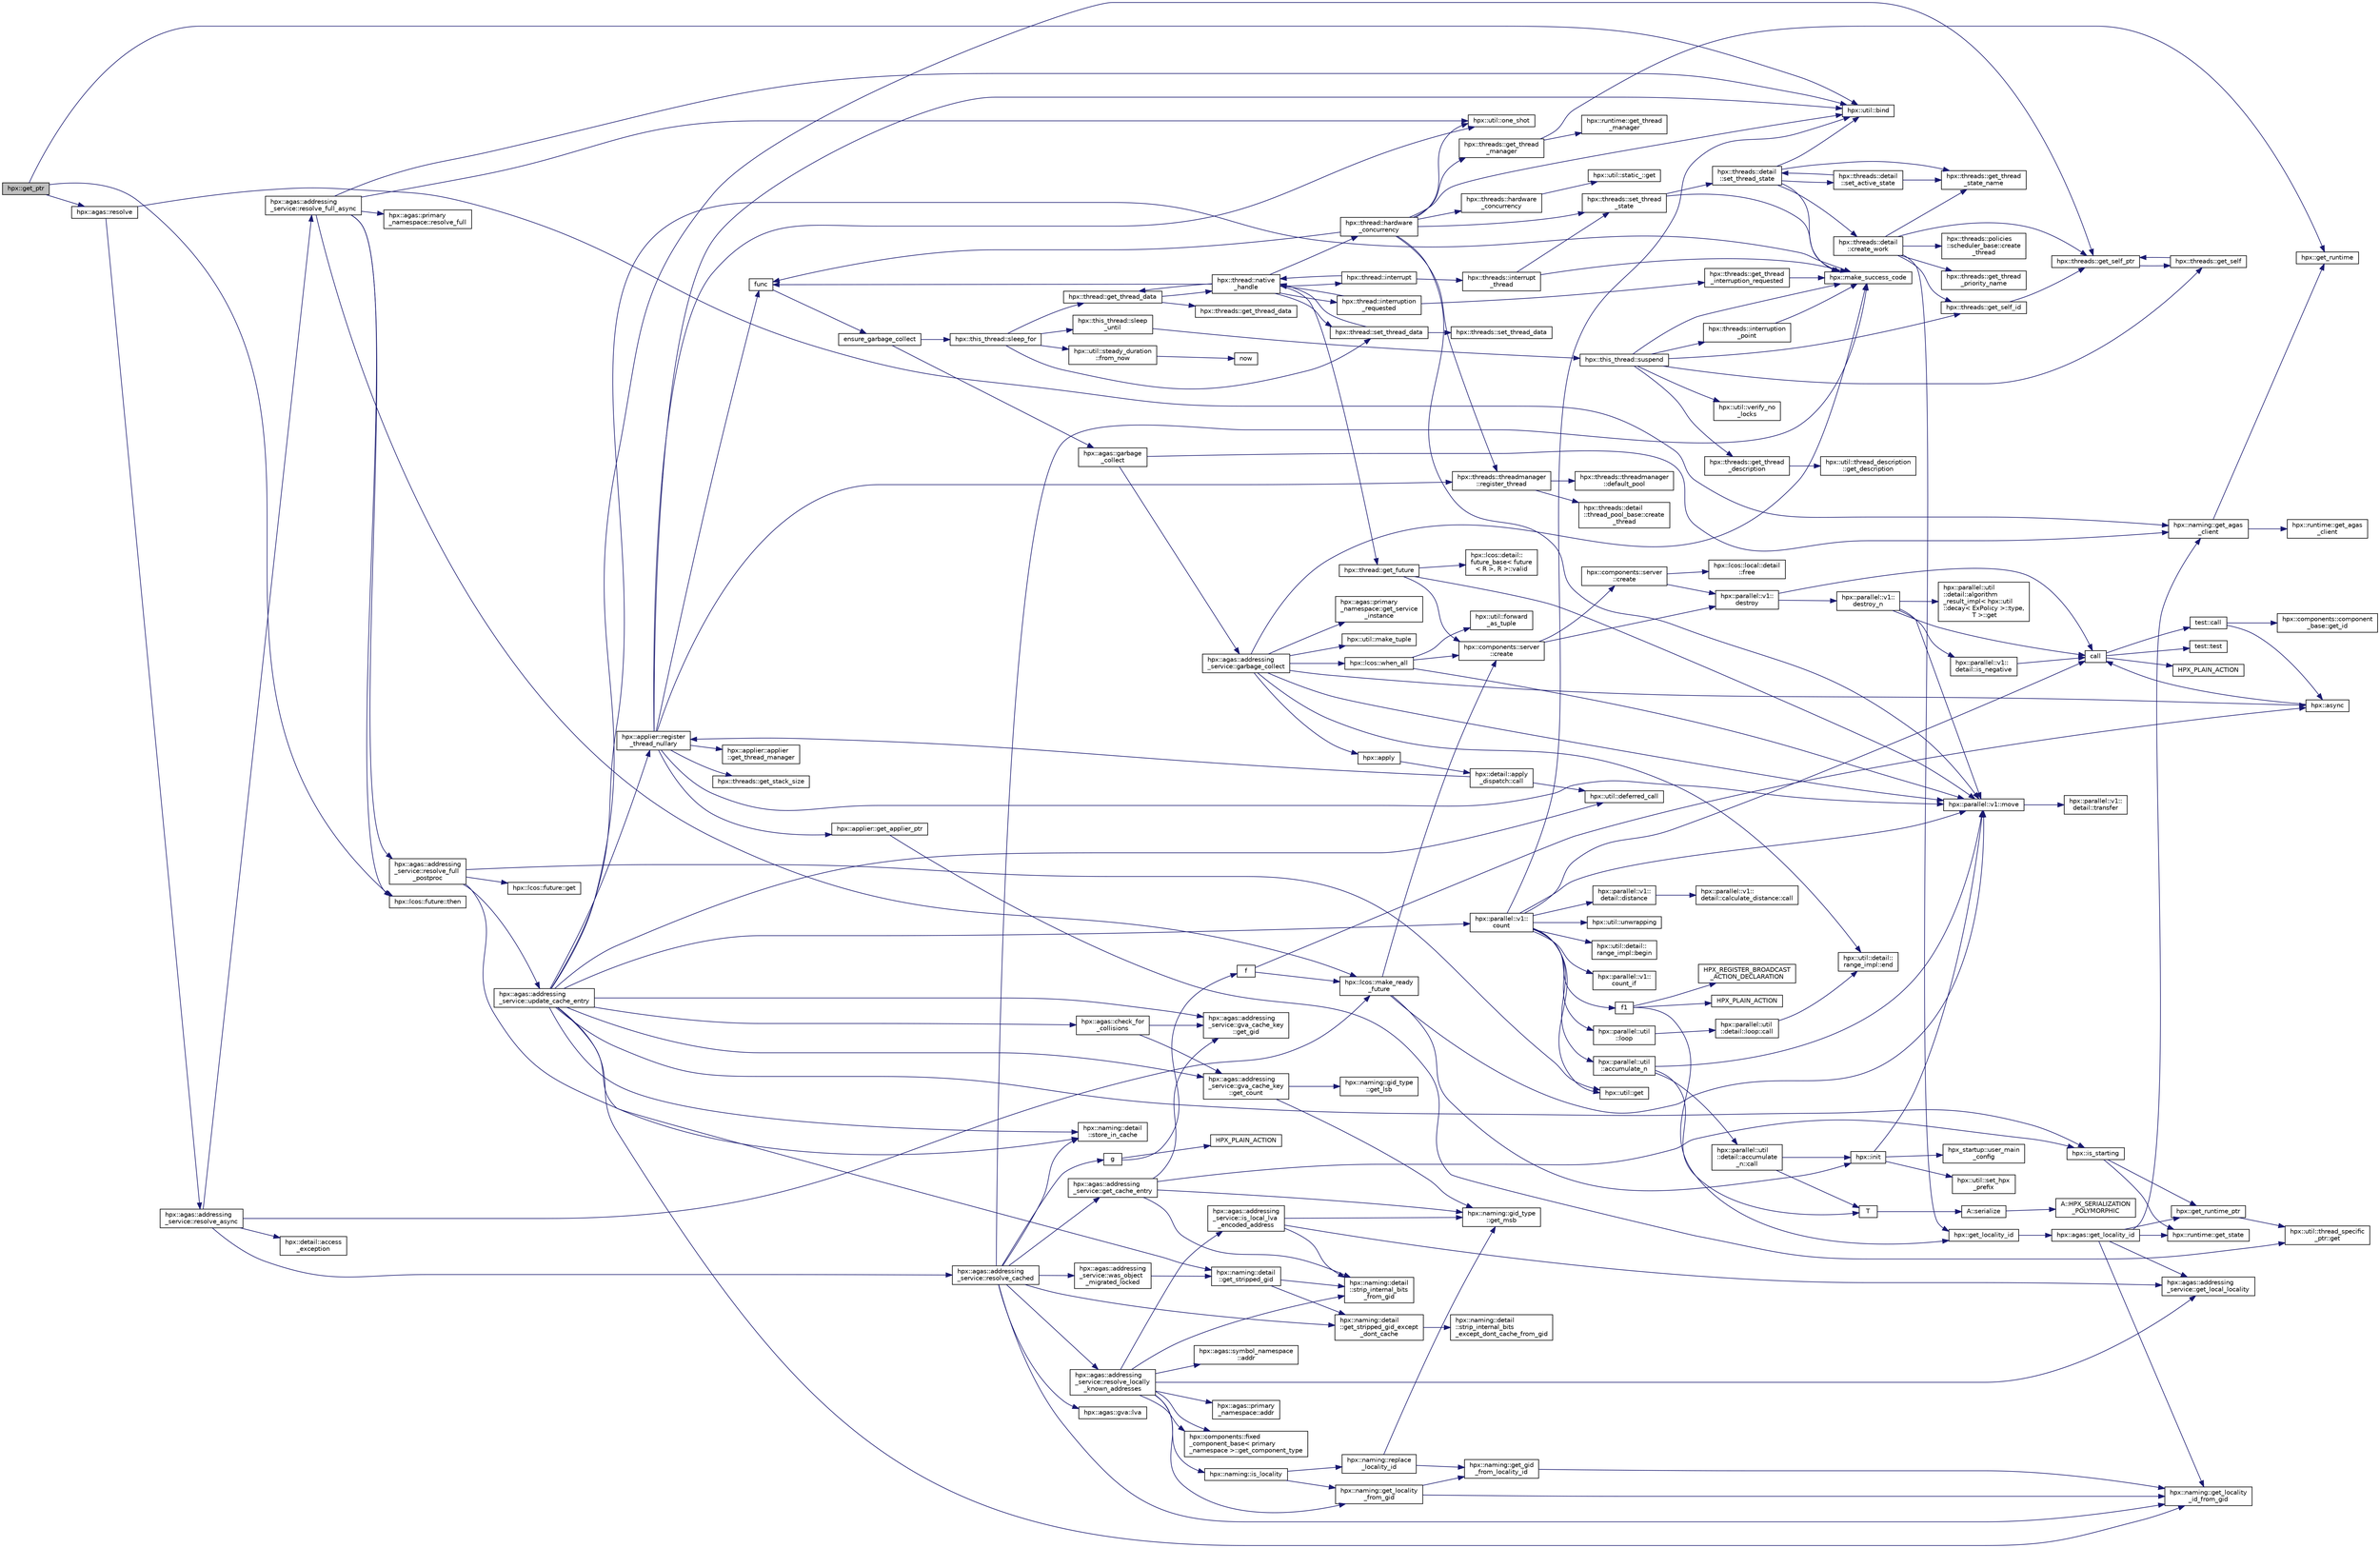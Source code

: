 digraph "hpx::get_ptr"
{
  edge [fontname="Helvetica",fontsize="10",labelfontname="Helvetica",labelfontsize="10"];
  node [fontname="Helvetica",fontsize="10",shape=record];
  rankdir="LR";
  Node7860 [label="hpx::get_ptr",height=0.2,width=0.4,color="black", fillcolor="grey75", style="filled", fontcolor="black"];
  Node7860 -> Node7861 [color="midnightblue",fontsize="10",style="solid",fontname="Helvetica"];
  Node7861 [label="hpx::agas::resolve",height=0.2,width=0.4,color="black", fillcolor="white", style="filled",URL="$dc/d54/namespacehpx_1_1agas.html#aa3252ce39fbc229439bb0d85875b01fb"];
  Node7861 -> Node7862 [color="midnightblue",fontsize="10",style="solid",fontname="Helvetica"];
  Node7862 [label="hpx::naming::get_agas\l_client",height=0.2,width=0.4,color="black", fillcolor="white", style="filled",URL="$d4/dc9/namespacehpx_1_1naming.html#a0408fffd5d34b620712a801b0ae3b032"];
  Node7862 -> Node7863 [color="midnightblue",fontsize="10",style="solid",fontname="Helvetica"];
  Node7863 [label="hpx::get_runtime",height=0.2,width=0.4,color="black", fillcolor="white", style="filled",URL="$d8/d83/namespacehpx.html#aef902cc6c7dd3b9fbadf34d1e850a070"];
  Node7862 -> Node7864 [color="midnightblue",fontsize="10",style="solid",fontname="Helvetica"];
  Node7864 [label="hpx::runtime::get_agas\l_client",height=0.2,width=0.4,color="black", fillcolor="white", style="filled",URL="$d0/d7b/classhpx_1_1runtime.html#aeb5dddd30d6b9861669af8ad44d1a96a"];
  Node7861 -> Node7865 [color="midnightblue",fontsize="10",style="solid",fontname="Helvetica"];
  Node7865 [label="hpx::agas::addressing\l_service::resolve_async",height=0.2,width=0.4,color="black", fillcolor="white", style="filled",URL="$db/d58/structhpx_1_1agas_1_1addressing__service.html#a3344990e7d5c255f51bf89a8fb2828eb"];
  Node7865 -> Node7866 [color="midnightblue",fontsize="10",style="solid",fontname="Helvetica"];
  Node7866 [label="hpx::lcos::make_ready\l_future",height=0.2,width=0.4,color="black", fillcolor="white", style="filled",URL="$d2/dc9/namespacehpx_1_1lcos.html#a42997564ddfde91d475b8a2cea8f53e4"];
  Node7866 -> Node7867 [color="midnightblue",fontsize="10",style="solid",fontname="Helvetica"];
  Node7867 [label="hpx::init",height=0.2,width=0.4,color="black", fillcolor="white", style="filled",URL="$d8/d83/namespacehpx.html#a3c694ea960b47c56b33351ba16e3d76b",tooltip="Main entry point for launching the HPX runtime system. "];
  Node7867 -> Node7868 [color="midnightblue",fontsize="10",style="solid",fontname="Helvetica"];
  Node7868 [label="hpx::util::set_hpx\l_prefix",height=0.2,width=0.4,color="black", fillcolor="white", style="filled",URL="$df/dad/namespacehpx_1_1util.html#ae40a23c1ba0a48d9304dcf717a95793e"];
  Node7867 -> Node7869 [color="midnightblue",fontsize="10",style="solid",fontname="Helvetica"];
  Node7869 [label="hpx_startup::user_main\l_config",height=0.2,width=0.4,color="black", fillcolor="white", style="filled",URL="$d3/dd2/namespacehpx__startup.html#aaac571d88bd3912a4225a23eb3261637"];
  Node7867 -> Node7870 [color="midnightblue",fontsize="10",style="solid",fontname="Helvetica"];
  Node7870 [label="hpx::parallel::v1::move",height=0.2,width=0.4,color="black", fillcolor="white", style="filled",URL="$db/db9/namespacehpx_1_1parallel_1_1v1.html#aa7c4ede081ce786c9d1eb1adff495cfc"];
  Node7870 -> Node7871 [color="midnightblue",fontsize="10",style="solid",fontname="Helvetica"];
  Node7871 [label="hpx::parallel::v1::\ldetail::transfer",height=0.2,width=0.4,color="black", fillcolor="white", style="filled",URL="$d2/ddd/namespacehpx_1_1parallel_1_1v1_1_1detail.html#ab1b56a05e1885ca7cc7ffa1804dd2f3c"];
  Node7866 -> Node7872 [color="midnightblue",fontsize="10",style="solid",fontname="Helvetica"];
  Node7872 [label="hpx::components::server\l::create",height=0.2,width=0.4,color="black", fillcolor="white", style="filled",URL="$d2/da2/namespacehpx_1_1components_1_1server.html#ac776c89f3d68ceb910e8cee9fa937ab4",tooltip="Create arrays of components using their default constructor. "];
  Node7872 -> Node7873 [color="midnightblue",fontsize="10",style="solid",fontname="Helvetica"];
  Node7873 [label="hpx::components::server\l::create",height=0.2,width=0.4,color="black", fillcolor="white", style="filled",URL="$d2/da2/namespacehpx_1_1components_1_1server.html#a77d26de181c97b444565e230577981bd"];
  Node7873 -> Node7874 [color="midnightblue",fontsize="10",style="solid",fontname="Helvetica"];
  Node7874 [label="hpx::lcos::local::detail\l::free",height=0.2,width=0.4,color="black", fillcolor="white", style="filled",URL="$d4/dcb/namespacehpx_1_1lcos_1_1local_1_1detail.html#a55a940f019734e9bb045dc123cd80e48"];
  Node7873 -> Node7875 [color="midnightblue",fontsize="10",style="solid",fontname="Helvetica"];
  Node7875 [label="hpx::parallel::v1::\ldestroy",height=0.2,width=0.4,color="black", fillcolor="white", style="filled",URL="$db/db9/namespacehpx_1_1parallel_1_1v1.html#acf303558375048e8a7cc9a2c2e09477f"];
  Node7875 -> Node7876 [color="midnightblue",fontsize="10",style="solid",fontname="Helvetica"];
  Node7876 [label="call",height=0.2,width=0.4,color="black", fillcolor="white", style="filled",URL="$d2/d67/promise__1620_8cpp.html#a58357f0b82bc761e1d0b9091ed563a70"];
  Node7876 -> Node7877 [color="midnightblue",fontsize="10",style="solid",fontname="Helvetica"];
  Node7877 [label="test::test",height=0.2,width=0.4,color="black", fillcolor="white", style="filled",URL="$d8/d89/structtest.html#ab42d5ece712d716b04cb3f686f297a26"];
  Node7876 -> Node7878 [color="midnightblue",fontsize="10",style="solid",fontname="Helvetica"];
  Node7878 [label="HPX_PLAIN_ACTION",height=0.2,width=0.4,color="black", fillcolor="white", style="filled",URL="$d2/d67/promise__1620_8cpp.html#ab96aab827a4b1fcaf66cfe0ba83fef23"];
  Node7876 -> Node7879 [color="midnightblue",fontsize="10",style="solid",fontname="Helvetica"];
  Node7879 [label="test::call",height=0.2,width=0.4,color="black", fillcolor="white", style="filled",URL="$d8/d89/structtest.html#aeb29e7ed6518b9426ccf1344c52620ae"];
  Node7879 -> Node7880 [color="midnightblue",fontsize="10",style="solid",fontname="Helvetica"];
  Node7880 [label="hpx::async",height=0.2,width=0.4,color="black", fillcolor="white", style="filled",URL="$d8/d83/namespacehpx.html#acb7d8e37b73b823956ce144f9a57eaa4"];
  Node7880 -> Node7876 [color="midnightblue",fontsize="10",style="solid",fontname="Helvetica"];
  Node7879 -> Node7881 [color="midnightblue",fontsize="10",style="solid",fontname="Helvetica"];
  Node7881 [label="hpx::components::component\l_base::get_id",height=0.2,width=0.4,color="black", fillcolor="white", style="filled",URL="$d2/de6/classhpx_1_1components_1_1component__base.html#a4c8fd93514039bdf01c48d66d82b19cd"];
  Node7875 -> Node7882 [color="midnightblue",fontsize="10",style="solid",fontname="Helvetica"];
  Node7882 [label="hpx::parallel::v1::\ldestroy_n",height=0.2,width=0.4,color="black", fillcolor="white", style="filled",URL="$db/db9/namespacehpx_1_1parallel_1_1v1.html#a71d0691132a300690163f5636bcd5bd3"];
  Node7882 -> Node7883 [color="midnightblue",fontsize="10",style="solid",fontname="Helvetica"];
  Node7883 [label="hpx::parallel::v1::\ldetail::is_negative",height=0.2,width=0.4,color="black", fillcolor="white", style="filled",URL="$d2/ddd/namespacehpx_1_1parallel_1_1v1_1_1detail.html#adf2e40fc4b20ad0fd442ee3118a4d527"];
  Node7883 -> Node7876 [color="midnightblue",fontsize="10",style="solid",fontname="Helvetica"];
  Node7882 -> Node7884 [color="midnightblue",fontsize="10",style="solid",fontname="Helvetica"];
  Node7884 [label="hpx::parallel::util\l::detail::algorithm\l_result_impl\< hpx::util\l::decay\< ExPolicy \>::type,\l T \>::get",height=0.2,width=0.4,color="black", fillcolor="white", style="filled",URL="$d2/d42/structhpx_1_1parallel_1_1util_1_1detail_1_1algorithm__result__impl.html#ab5b051e8ec74eff5e0e62fd63f5d377e"];
  Node7882 -> Node7870 [color="midnightblue",fontsize="10",style="solid",fontname="Helvetica"];
  Node7882 -> Node7876 [color="midnightblue",fontsize="10",style="solid",fontname="Helvetica"];
  Node7872 -> Node7875 [color="midnightblue",fontsize="10",style="solid",fontname="Helvetica"];
  Node7866 -> Node7870 [color="midnightblue",fontsize="10",style="solid",fontname="Helvetica"];
  Node7865 -> Node7885 [color="midnightblue",fontsize="10",style="solid",fontname="Helvetica"];
  Node7885 [label="hpx::agas::addressing\l_service::resolve_cached",height=0.2,width=0.4,color="black", fillcolor="white", style="filled",URL="$db/d58/structhpx_1_1agas_1_1addressing__service.html#a187ac62b4a4b7c1b98b75979357f07a9"];
  Node7885 -> Node7886 [color="midnightblue",fontsize="10",style="solid",fontname="Helvetica"];
  Node7886 [label="hpx::naming::detail\l::get_stripped_gid_except\l_dont_cache",height=0.2,width=0.4,color="black", fillcolor="white", style="filled",URL="$d5/d18/namespacehpx_1_1naming_1_1detail.html#a1ab848588112d0f7fac377a15692c9cc"];
  Node7886 -> Node7887 [color="midnightblue",fontsize="10",style="solid",fontname="Helvetica"];
  Node7887 [label="hpx::naming::detail\l::strip_internal_bits\l_except_dont_cache_from_gid",height=0.2,width=0.4,color="black", fillcolor="white", style="filled",URL="$d5/d18/namespacehpx_1_1naming_1_1detail.html#aabeb51a92376c6bfb9cf31bf9ff0c4cc"];
  Node7885 -> Node7888 [color="midnightblue",fontsize="10",style="solid",fontname="Helvetica"];
  Node7888 [label="hpx::agas::addressing\l_service::resolve_locally\l_known_addresses",height=0.2,width=0.4,color="black", fillcolor="white", style="filled",URL="$db/d58/structhpx_1_1agas_1_1addressing__service.html#afb44b2c86524b47d1431d9d66524075c"];
  Node7888 -> Node7889 [color="midnightblue",fontsize="10",style="solid",fontname="Helvetica"];
  Node7889 [label="hpx::naming::detail\l::strip_internal_bits\l_from_gid",height=0.2,width=0.4,color="black", fillcolor="white", style="filled",URL="$d5/d18/namespacehpx_1_1naming_1_1detail.html#a95cca4d4bc82a9da3e804b225b03dfaf"];
  Node7888 -> Node7890 [color="midnightblue",fontsize="10",style="solid",fontname="Helvetica"];
  Node7890 [label="hpx::agas::addressing\l_service::is_local_lva\l_encoded_address",height=0.2,width=0.4,color="black", fillcolor="white", style="filled",URL="$db/d58/structhpx_1_1agas_1_1addressing__service.html#af9469c8740aeb898ce6937e2d0e57095"];
  Node7890 -> Node7889 [color="midnightblue",fontsize="10",style="solid",fontname="Helvetica"];
  Node7890 -> Node7891 [color="midnightblue",fontsize="10",style="solid",fontname="Helvetica"];
  Node7891 [label="hpx::agas::addressing\l_service::get_local_locality",height=0.2,width=0.4,color="black", fillcolor="white", style="filled",URL="$db/d58/structhpx_1_1agas_1_1addressing__service.html#ab52c19a37c2a7a006c6c15f90ad0539c"];
  Node7890 -> Node7892 [color="midnightblue",fontsize="10",style="solid",fontname="Helvetica"];
  Node7892 [label="hpx::naming::gid_type\l::get_msb",height=0.2,width=0.4,color="black", fillcolor="white", style="filled",URL="$d3/d67/structhpx_1_1naming_1_1gid__type.html#a31d0fb49a563fb184fecaabdced4dcd9"];
  Node7888 -> Node7891 [color="midnightblue",fontsize="10",style="solid",fontname="Helvetica"];
  Node7888 -> Node7893 [color="midnightblue",fontsize="10",style="solid",fontname="Helvetica"];
  Node7893 [label="hpx::naming::is_locality",height=0.2,width=0.4,color="black", fillcolor="white", style="filled",URL="$d4/dc9/namespacehpx_1_1naming.html#a960045d29982b0fda774809643cf2be8"];
  Node7893 -> Node7894 [color="midnightblue",fontsize="10",style="solid",fontname="Helvetica"];
  Node7894 [label="hpx::naming::get_locality\l_from_gid",height=0.2,width=0.4,color="black", fillcolor="white", style="filled",URL="$d4/dc9/namespacehpx_1_1naming.html#a0b1c0ab6510a7a869fa4e3c7717748e5"];
  Node7894 -> Node7895 [color="midnightblue",fontsize="10",style="solid",fontname="Helvetica"];
  Node7895 [label="hpx::naming::get_gid\l_from_locality_id",height=0.2,width=0.4,color="black", fillcolor="white", style="filled",URL="$d4/dc9/namespacehpx_1_1naming.html#ae50a3ecdb5854b6a25a556ebc9830541"];
  Node7895 -> Node7896 [color="midnightblue",fontsize="10",style="solid",fontname="Helvetica"];
  Node7896 [label="hpx::naming::get_locality\l_id_from_gid",height=0.2,width=0.4,color="black", fillcolor="white", style="filled",URL="$d4/dc9/namespacehpx_1_1naming.html#a7fd43037784560bd04fda9b49e33529f"];
  Node7894 -> Node7896 [color="midnightblue",fontsize="10",style="solid",fontname="Helvetica"];
  Node7893 -> Node7897 [color="midnightblue",fontsize="10",style="solid",fontname="Helvetica"];
  Node7897 [label="hpx::naming::replace\l_locality_id",height=0.2,width=0.4,color="black", fillcolor="white", style="filled",URL="$d4/dc9/namespacehpx_1_1naming.html#a27ed9275dccbd5fb677b350f040c21b4"];
  Node7897 -> Node7895 [color="midnightblue",fontsize="10",style="solid",fontname="Helvetica"];
  Node7897 -> Node7892 [color="midnightblue",fontsize="10",style="solid",fontname="Helvetica"];
  Node7888 -> Node7894 [color="midnightblue",fontsize="10",style="solid",fontname="Helvetica"];
  Node7888 -> Node7898 [color="midnightblue",fontsize="10",style="solid",fontname="Helvetica"];
  Node7898 [label="hpx::agas::primary\l_namespace::addr",height=0.2,width=0.4,color="black", fillcolor="white", style="filled",URL="$d1/d43/structhpx_1_1agas_1_1primary__namespace.html#ab71d11675989acee54e82f6d1956a77c"];
  Node7888 -> Node7899 [color="midnightblue",fontsize="10",style="solid",fontname="Helvetica"];
  Node7899 [label="hpx::components::fixed\l_component_base\< primary\l_namespace \>::get_component_type",height=0.2,width=0.4,color="black", fillcolor="white", style="filled",URL="$df/dfd/classhpx_1_1components_1_1fixed__component__base.html#aa87dbc5aad4f2ee3f9b8f62c6981a8c2"];
  Node7888 -> Node7900 [color="midnightblue",fontsize="10",style="solid",fontname="Helvetica"];
  Node7900 [label="hpx::agas::symbol_namespace\l::addr",height=0.2,width=0.4,color="black", fillcolor="white", style="filled",URL="$dd/d5e/structhpx_1_1agas_1_1symbol__namespace.html#a2527957c5b5ce9c4842294c8a95d00b4"];
  Node7888 -> Node7899 [color="midnightblue",fontsize="10",style="solid",fontname="Helvetica"];
  Node7885 -> Node7901 [color="midnightblue",fontsize="10",style="solid",fontname="Helvetica"];
  Node7901 [label="hpx::make_success_code",height=0.2,width=0.4,color="black", fillcolor="white", style="filled",URL="$d8/d83/namespacehpx.html#a0e8512a8f49e2a6c8185061181419d8f",tooltip="Returns error_code(hpx::success, \"success\", mode). "];
  Node7885 -> Node7902 [color="midnightblue",fontsize="10",style="solid",fontname="Helvetica"];
  Node7902 [label="hpx::naming::detail\l::store_in_cache",height=0.2,width=0.4,color="black", fillcolor="white", style="filled",URL="$d5/d18/namespacehpx_1_1naming_1_1detail.html#a58e1ddcbd72ed4042377e11f32abf3fa"];
  Node7885 -> Node7896 [color="midnightblue",fontsize="10",style="solid",fontname="Helvetica"];
  Node7885 -> Node7903 [color="midnightblue",fontsize="10",style="solid",fontname="Helvetica"];
  Node7903 [label="hpx::agas::addressing\l_service::was_object\l_migrated_locked",height=0.2,width=0.4,color="black", fillcolor="white", style="filled",URL="$db/d58/structhpx_1_1agas_1_1addressing__service.html#aade8c179c3866b1212fe6439b586ace1",tooltip="Maintain list of migrated objects. "];
  Node7903 -> Node7904 [color="midnightblue",fontsize="10",style="solid",fontname="Helvetica"];
  Node7904 [label="hpx::naming::detail\l::get_stripped_gid",height=0.2,width=0.4,color="black", fillcolor="white", style="filled",URL="$d5/d18/namespacehpx_1_1naming_1_1detail.html#ad3a849cb7ebd5dccf9aefadccc21dd89"];
  Node7904 -> Node7889 [color="midnightblue",fontsize="10",style="solid",fontname="Helvetica"];
  Node7904 -> Node7886 [color="midnightblue",fontsize="10",style="solid",fontname="Helvetica"];
  Node7885 -> Node7905 [color="midnightblue",fontsize="10",style="solid",fontname="Helvetica"];
  Node7905 [label="g",height=0.2,width=0.4,color="black", fillcolor="white", style="filled",URL="$da/d17/cxx11__noexcept_8cpp.html#a96f5ebe659f57f5faa7343c54f8ea39a"];
  Node7905 -> Node7906 [color="midnightblue",fontsize="10",style="solid",fontname="Helvetica"];
  Node7906 [label="f",height=0.2,width=0.4,color="black", fillcolor="white", style="filled",URL="$d4/d13/async__unwrap__1037_8cpp.html#a02a6b0b4f77af9f69a841dc8262b0cd0"];
  Node7906 -> Node7880 [color="midnightblue",fontsize="10",style="solid",fontname="Helvetica"];
  Node7906 -> Node7866 [color="midnightblue",fontsize="10",style="solid",fontname="Helvetica"];
  Node7905 -> Node7907 [color="midnightblue",fontsize="10",style="solid",fontname="Helvetica"];
  Node7907 [label="HPX_PLAIN_ACTION",height=0.2,width=0.4,color="black", fillcolor="white", style="filled",URL="$d4/d13/async__unwrap__1037_8cpp.html#ab5991a65409f0229f564e4935bd7b979"];
  Node7885 -> Node7908 [color="midnightblue",fontsize="10",style="solid",fontname="Helvetica"];
  Node7908 [label="hpx::agas::addressing\l_service::get_cache_entry",height=0.2,width=0.4,color="black", fillcolor="white", style="filled",URL="$db/d58/structhpx_1_1agas_1_1addressing__service.html#aa49e358ece0734e36829a90603b51c63"];
  Node7908 -> Node7909 [color="midnightblue",fontsize="10",style="solid",fontname="Helvetica"];
  Node7909 [label="hpx::is_starting",height=0.2,width=0.4,color="black", fillcolor="white", style="filled",URL="$d8/d83/namespacehpx.html#ab3ff61647293cfe9b7c3060fee8445a5",tooltip="Test whether the runtime system is currently being started. "];
  Node7909 -> Node7910 [color="midnightblue",fontsize="10",style="solid",fontname="Helvetica"];
  Node7910 [label="hpx::get_runtime_ptr",height=0.2,width=0.4,color="black", fillcolor="white", style="filled",URL="$d8/d83/namespacehpx.html#af29daf2bb3e01b4d6495a1742b6cce64"];
  Node7910 -> Node7911 [color="midnightblue",fontsize="10",style="solid",fontname="Helvetica"];
  Node7911 [label="hpx::util::thread_specific\l_ptr::get",height=0.2,width=0.4,color="black", fillcolor="white", style="filled",URL="$d4/d4c/structhpx_1_1util_1_1thread__specific__ptr.html#a3b27d8520710478aa41d1f74206bdba9"];
  Node7909 -> Node7912 [color="midnightblue",fontsize="10",style="solid",fontname="Helvetica"];
  Node7912 [label="hpx::runtime::get_state",height=0.2,width=0.4,color="black", fillcolor="white", style="filled",URL="$d0/d7b/classhpx_1_1runtime.html#ab405f80e060dac95d624520f38b0524c"];
  Node7908 -> Node7889 [color="midnightblue",fontsize="10",style="solid",fontname="Helvetica"];
  Node7908 -> Node7892 [color="midnightblue",fontsize="10",style="solid",fontname="Helvetica"];
  Node7908 -> Node7913 [color="midnightblue",fontsize="10",style="solid",fontname="Helvetica"];
  Node7913 [label="hpx::agas::addressing\l_service::gva_cache_key\l::get_gid",height=0.2,width=0.4,color="black", fillcolor="white", style="filled",URL="$d0/d9c/structhpx_1_1agas_1_1addressing__service_1_1gva__cache__key.html#a708ed959cf225ceef95f3328a99e29ff"];
  Node7885 -> Node7914 [color="midnightblue",fontsize="10",style="solid",fontname="Helvetica"];
  Node7914 [label="hpx::agas::gva::lva",height=0.2,width=0.4,color="black", fillcolor="white", style="filled",URL="$dc/d8a/structhpx_1_1agas_1_1gva.html#aea2401483cd9320a0a8ca504e79e076b"];
  Node7865 -> Node7915 [color="midnightblue",fontsize="10",style="solid",fontname="Helvetica"];
  Node7915 [label="hpx::detail::access\l_exception",height=0.2,width=0.4,color="black", fillcolor="white", style="filled",URL="$d5/dbe/namespacehpx_1_1detail.html#ad5b3b2c9c75cdd2d75f4473c03230643"];
  Node7865 -> Node7916 [color="midnightblue",fontsize="10",style="solid",fontname="Helvetica"];
  Node7916 [label="hpx::agas::addressing\l_service::resolve_full_async",height=0.2,width=0.4,color="black", fillcolor="white", style="filled",URL="$db/d58/structhpx_1_1agas_1_1addressing__service.html#af678e6288e0f302b9c96b813a8e660ef"];
  Node7916 -> Node7866 [color="midnightblue",fontsize="10",style="solid",fontname="Helvetica"];
  Node7916 -> Node7917 [color="midnightblue",fontsize="10",style="solid",fontname="Helvetica"];
  Node7917 [label="hpx::agas::primary\l_namespace::resolve_full",height=0.2,width=0.4,color="black", fillcolor="white", style="filled",URL="$d1/d43/structhpx_1_1agas_1_1primary__namespace.html#ae7bd476e130fc743397d0d18bb161f74"];
  Node7916 -> Node7918 [color="midnightblue",fontsize="10",style="solid",fontname="Helvetica"];
  Node7918 [label="hpx::lcos::future::then",height=0.2,width=0.4,color="black", fillcolor="white", style="filled",URL="$d0/d33/classhpx_1_1lcos_1_1future.html#a17045dee172c36e208b2cbd400fa8797"];
  Node7916 -> Node7919 [color="midnightblue",fontsize="10",style="solid",fontname="Helvetica"];
  Node7919 [label="hpx::util::bind",height=0.2,width=0.4,color="black", fillcolor="white", style="filled",URL="$df/dad/namespacehpx_1_1util.html#ad844caedf82a0173d6909d910c3e48c6"];
  Node7916 -> Node7920 [color="midnightblue",fontsize="10",style="solid",fontname="Helvetica"];
  Node7920 [label="hpx::util::one_shot",height=0.2,width=0.4,color="black", fillcolor="white", style="filled",URL="$df/dad/namespacehpx_1_1util.html#a273e61be42a72415291e0ec0a4f28c7a"];
  Node7916 -> Node7921 [color="midnightblue",fontsize="10",style="solid",fontname="Helvetica"];
  Node7921 [label="hpx::agas::addressing\l_service::resolve_full\l_postproc",height=0.2,width=0.4,color="black", fillcolor="white", style="filled",URL="$db/d58/structhpx_1_1agas_1_1addressing__service.html#a9adf9683a9e200a15224e7c04f8d6339"];
  Node7921 -> Node7922 [color="midnightblue",fontsize="10",style="solid",fontname="Helvetica"];
  Node7922 [label="hpx::util::get",height=0.2,width=0.4,color="black", fillcolor="white", style="filled",URL="$df/dad/namespacehpx_1_1util.html#a5cbd3c41f03f4d4acaedaa4777e3cc02"];
  Node7921 -> Node7923 [color="midnightblue",fontsize="10",style="solid",fontname="Helvetica"];
  Node7923 [label="hpx::lcos::future::get",height=0.2,width=0.4,color="black", fillcolor="white", style="filled",URL="$d0/d33/classhpx_1_1lcos_1_1future.html#a8c28269486d5620ac48af349f17bb41c"];
  Node7921 -> Node7902 [color="midnightblue",fontsize="10",style="solid",fontname="Helvetica"];
  Node7921 -> Node7924 [color="midnightblue",fontsize="10",style="solid",fontname="Helvetica"];
  Node7924 [label="hpx::agas::addressing\l_service::update_cache_entry",height=0.2,width=0.4,color="black", fillcolor="white", style="filled",URL="$db/d58/structhpx_1_1agas_1_1addressing__service.html#ab49f7530592fc5c804c94720b8ffd61d"];
  Node7924 -> Node7901 [color="midnightblue",fontsize="10",style="solid",fontname="Helvetica"];
  Node7924 -> Node7902 [color="midnightblue",fontsize="10",style="solid",fontname="Helvetica"];
  Node7924 -> Node7904 [color="midnightblue",fontsize="10",style="solid",fontname="Helvetica"];
  Node7924 -> Node7896 [color="midnightblue",fontsize="10",style="solid",fontname="Helvetica"];
  Node7924 -> Node7925 [color="midnightblue",fontsize="10",style="solid",fontname="Helvetica"];
  Node7925 [label="hpx::threads::get_self_ptr",height=0.2,width=0.4,color="black", fillcolor="white", style="filled",URL="$d7/d28/namespacehpx_1_1threads.html#a22877ae347ad884cde3a51397dad6c53"];
  Node7925 -> Node7926 [color="midnightblue",fontsize="10",style="solid",fontname="Helvetica"];
  Node7926 [label="hpx::threads::get_self",height=0.2,width=0.4,color="black", fillcolor="white", style="filled",URL="$d7/d28/namespacehpx_1_1threads.html#a07daf4d6d29233f20d66d41ab7b5b8e8"];
  Node7926 -> Node7925 [color="midnightblue",fontsize="10",style="solid",fontname="Helvetica"];
  Node7924 -> Node7909 [color="midnightblue",fontsize="10",style="solid",fontname="Helvetica"];
  Node7924 -> Node7927 [color="midnightblue",fontsize="10",style="solid",fontname="Helvetica"];
  Node7927 [label="hpx::applier::register\l_thread_nullary",height=0.2,width=0.4,color="black", fillcolor="white", style="filled",URL="$d8/dcb/namespacehpx_1_1applier.html#a401cd1145927e58d74d1eb52aaccd936"];
  Node7927 -> Node7928 [color="midnightblue",fontsize="10",style="solid",fontname="Helvetica"];
  Node7928 [label="hpx::applier::get_applier_ptr",height=0.2,width=0.4,color="black", fillcolor="white", style="filled",URL="$d8/dcb/namespacehpx_1_1applier.html#a617483cf2b77ad3a0aa428ade7b35299"];
  Node7928 -> Node7911 [color="midnightblue",fontsize="10",style="solid",fontname="Helvetica"];
  Node7927 -> Node7929 [color="midnightblue",fontsize="10",style="solid",fontname="Helvetica"];
  Node7929 [label="func",height=0.2,width=0.4,color="black", fillcolor="white", style="filled",URL="$d8/dfd/id__type__ref__counting__1032_8cpp.html#ab811b86ea5107ffb3351fcaa29d2c652"];
  Node7929 -> Node7930 [color="midnightblue",fontsize="10",style="solid",fontname="Helvetica"];
  Node7930 [label="ensure_garbage_collect",height=0.2,width=0.4,color="black", fillcolor="white", style="filled",URL="$d8/dfd/id__type__ref__counting__1032_8cpp.html#a5264b94bf7c262ac0e521fb290d476d5"];
  Node7930 -> Node7931 [color="midnightblue",fontsize="10",style="solid",fontname="Helvetica"];
  Node7931 [label="hpx::this_thread::sleep_for",height=0.2,width=0.4,color="black", fillcolor="white", style="filled",URL="$d9/d52/namespacehpx_1_1this__thread.html#afc042a5a5fa52eef2d1d177a343435cf"];
  Node7931 -> Node7932 [color="midnightblue",fontsize="10",style="solid",fontname="Helvetica"];
  Node7932 [label="hpx::this_thread::sleep\l_until",height=0.2,width=0.4,color="black", fillcolor="white", style="filled",URL="$d9/d52/namespacehpx_1_1this__thread.html#ae12a853980115b23ff0ab8ca06622658"];
  Node7932 -> Node7933 [color="midnightblue",fontsize="10",style="solid",fontname="Helvetica"];
  Node7933 [label="hpx::this_thread::suspend",height=0.2,width=0.4,color="black", fillcolor="white", style="filled",URL="$d9/d52/namespacehpx_1_1this__thread.html#aca220026fb3014c0881d129fe31c0073"];
  Node7933 -> Node7926 [color="midnightblue",fontsize="10",style="solid",fontname="Helvetica"];
  Node7933 -> Node7934 [color="midnightblue",fontsize="10",style="solid",fontname="Helvetica"];
  Node7934 [label="hpx::threads::get_self_id",height=0.2,width=0.4,color="black", fillcolor="white", style="filled",URL="$d7/d28/namespacehpx_1_1threads.html#afafe0f900b9fac3d4ed3c747625c1cfe"];
  Node7934 -> Node7925 [color="midnightblue",fontsize="10",style="solid",fontname="Helvetica"];
  Node7933 -> Node7935 [color="midnightblue",fontsize="10",style="solid",fontname="Helvetica"];
  Node7935 [label="hpx::threads::interruption\l_point",height=0.2,width=0.4,color="black", fillcolor="white", style="filled",URL="$d7/d28/namespacehpx_1_1threads.html#ada6ec56a12b050707311d8c628089059"];
  Node7935 -> Node7901 [color="midnightblue",fontsize="10",style="solid",fontname="Helvetica"];
  Node7933 -> Node7936 [color="midnightblue",fontsize="10",style="solid",fontname="Helvetica"];
  Node7936 [label="hpx::util::verify_no\l_locks",height=0.2,width=0.4,color="black", fillcolor="white", style="filled",URL="$df/dad/namespacehpx_1_1util.html#ae0e1837ee6f09b79b26c2e788d2e9fc9"];
  Node7933 -> Node7937 [color="midnightblue",fontsize="10",style="solid",fontname="Helvetica"];
  Node7937 [label="hpx::threads::get_thread\l_description",height=0.2,width=0.4,color="black", fillcolor="white", style="filled",URL="$d7/d28/namespacehpx_1_1threads.html#a42fc18a7a680f4e8bc633a4b4c956701"];
  Node7937 -> Node7938 [color="midnightblue",fontsize="10",style="solid",fontname="Helvetica"];
  Node7938 [label="hpx::util::thread_description\l::get_description",height=0.2,width=0.4,color="black", fillcolor="white", style="filled",URL="$df/d9e/structhpx_1_1util_1_1thread__description.html#a8c834e14eca6eb228188022577f9f952"];
  Node7933 -> Node7901 [color="midnightblue",fontsize="10",style="solid",fontname="Helvetica"];
  Node7931 -> Node7939 [color="midnightblue",fontsize="10",style="solid",fontname="Helvetica"];
  Node7939 [label="hpx::util::steady_duration\l::from_now",height=0.2,width=0.4,color="black", fillcolor="white", style="filled",URL="$d9/d4f/classhpx_1_1util_1_1steady__duration.html#a0132206d767cd0f7395507b40111a153"];
  Node7939 -> Node7940 [color="midnightblue",fontsize="10",style="solid",fontname="Helvetica"];
  Node7940 [label="now",height=0.2,width=0.4,color="black", fillcolor="white", style="filled",URL="$de/db3/1d__stencil__1__omp_8cpp.html#a89e9667753dccfac455bd37a7a3a7b16"];
  Node7931 -> Node7941 [color="midnightblue",fontsize="10",style="solid",fontname="Helvetica"];
  Node7941 [label="hpx::thread::get_thread_data",height=0.2,width=0.4,color="black", fillcolor="white", style="filled",URL="$de/d9b/classhpx_1_1thread.html#a4535ef82cec3b953d2c941d20e3e3904"];
  Node7941 -> Node7942 [color="midnightblue",fontsize="10",style="solid",fontname="Helvetica"];
  Node7942 [label="hpx::threads::get_thread_data",height=0.2,width=0.4,color="black", fillcolor="white", style="filled",URL="$d7/d28/namespacehpx_1_1threads.html#a8737931ff6303807225f735b2b384ae4"];
  Node7941 -> Node7943 [color="midnightblue",fontsize="10",style="solid",fontname="Helvetica"];
  Node7943 [label="hpx::thread::native\l_handle",height=0.2,width=0.4,color="black", fillcolor="white", style="filled",URL="$de/d9b/classhpx_1_1thread.html#acf48190d264ab64c1c4ec99d0b421b5a"];
  Node7943 -> Node7944 [color="midnightblue",fontsize="10",style="solid",fontname="Helvetica"];
  Node7944 [label="hpx::thread::hardware\l_concurrency",height=0.2,width=0.4,color="black", fillcolor="white", style="filled",URL="$de/d9b/classhpx_1_1thread.html#a8e4fff210e02485ba493bc3a2a956c03"];
  Node7944 -> Node7945 [color="midnightblue",fontsize="10",style="solid",fontname="Helvetica"];
  Node7945 [label="hpx::threads::hardware\l_concurrency",height=0.2,width=0.4,color="black", fillcolor="white", style="filled",URL="$d7/d28/namespacehpx_1_1threads.html#aa8752a235478d2ad7b5ac467b63ab527"];
  Node7945 -> Node7946 [color="midnightblue",fontsize="10",style="solid",fontname="Helvetica"];
  Node7946 [label="hpx::util::static_::get",height=0.2,width=0.4,color="black", fillcolor="white", style="filled",URL="$d3/dbb/structhpx_1_1util_1_1static__.html#a2967c633948a3bf17a3b5405ef5a8318"];
  Node7944 -> Node7929 [color="midnightblue",fontsize="10",style="solid",fontname="Helvetica"];
  Node7944 -> Node7919 [color="midnightblue",fontsize="10",style="solid",fontname="Helvetica"];
  Node7944 -> Node7920 [color="midnightblue",fontsize="10",style="solid",fontname="Helvetica"];
  Node7944 -> Node7870 [color="midnightblue",fontsize="10",style="solid",fontname="Helvetica"];
  Node7944 -> Node7947 [color="midnightblue",fontsize="10",style="solid",fontname="Helvetica"];
  Node7947 [label="hpx::threads::get_thread\l_manager",height=0.2,width=0.4,color="black", fillcolor="white", style="filled",URL="$d7/d28/namespacehpx_1_1threads.html#a076973c3a53beadde7d967e22c4f6cce"];
  Node7947 -> Node7863 [color="midnightblue",fontsize="10",style="solid",fontname="Helvetica"];
  Node7947 -> Node7948 [color="midnightblue",fontsize="10",style="solid",fontname="Helvetica"];
  Node7948 [label="hpx::runtime::get_thread\l_manager",height=0.2,width=0.4,color="black", fillcolor="white", style="filled",URL="$d0/d7b/classhpx_1_1runtime.html#a865b12d57fcd44a8d3dda3e35414f563"];
  Node7944 -> Node7949 [color="midnightblue",fontsize="10",style="solid",fontname="Helvetica"];
  Node7949 [label="hpx::threads::threadmanager\l::register_thread",height=0.2,width=0.4,color="black", fillcolor="white", style="filled",URL="$d5/daa/classhpx_1_1threads_1_1threadmanager.html#a7f79c7578e08a60ca45eb276ce8133d8"];
  Node7949 -> Node7950 [color="midnightblue",fontsize="10",style="solid",fontname="Helvetica"];
  Node7950 [label="hpx::threads::threadmanager\l::default_pool",height=0.2,width=0.4,color="black", fillcolor="white", style="filled",URL="$d5/daa/classhpx_1_1threads_1_1threadmanager.html#a851f067d03b5dd1c5e6a9a6a841e05df"];
  Node7949 -> Node7951 [color="midnightblue",fontsize="10",style="solid",fontname="Helvetica"];
  Node7951 [label="hpx::threads::detail\l::thread_pool_base::create\l_thread",height=0.2,width=0.4,color="black", fillcolor="white", style="filled",URL="$de/dae/classhpx_1_1threads_1_1detail_1_1thread__pool__base.html#ad35d3779eef6f4528e62a26d71b34b34"];
  Node7944 -> Node7952 [color="midnightblue",fontsize="10",style="solid",fontname="Helvetica"];
  Node7952 [label="hpx::threads::set_thread\l_state",height=0.2,width=0.4,color="black", fillcolor="white", style="filled",URL="$d7/d28/namespacehpx_1_1threads.html#ac0690ad16ad778bcc79dcd727cc33025",tooltip="Set the thread state of the thread referenced by the thread_id id. "];
  Node7952 -> Node7901 [color="midnightblue",fontsize="10",style="solid",fontname="Helvetica"];
  Node7952 -> Node7953 [color="midnightblue",fontsize="10",style="solid",fontname="Helvetica"];
  Node7953 [label="hpx::threads::detail\l::set_thread_state",height=0.2,width=0.4,color="black", fillcolor="white", style="filled",URL="$d2/dd1/namespacehpx_1_1threads_1_1detail.html#af85ddc854c4a149bf1738eb1b111b9ab"];
  Node7953 -> Node7954 [color="midnightblue",fontsize="10",style="solid",fontname="Helvetica"];
  Node7954 [label="hpx::threads::get_thread\l_state_name",height=0.2,width=0.4,color="black", fillcolor="white", style="filled",URL="$d7/d28/namespacehpx_1_1threads.html#a26f91ea8d2195f165c033241c5cd11db"];
  Node7953 -> Node7901 [color="midnightblue",fontsize="10",style="solid",fontname="Helvetica"];
  Node7953 -> Node7919 [color="midnightblue",fontsize="10",style="solid",fontname="Helvetica"];
  Node7953 -> Node7955 [color="midnightblue",fontsize="10",style="solid",fontname="Helvetica"];
  Node7955 [label="hpx::threads::detail\l::set_active_state",height=0.2,width=0.4,color="black", fillcolor="white", style="filled",URL="$d2/dd1/namespacehpx_1_1threads_1_1detail.html#a45884a5bf04ad66a4f259231a3947e76"];
  Node7955 -> Node7954 [color="midnightblue",fontsize="10",style="solid",fontname="Helvetica"];
  Node7955 -> Node7953 [color="midnightblue",fontsize="10",style="solid",fontname="Helvetica"];
  Node7953 -> Node7956 [color="midnightblue",fontsize="10",style="solid",fontname="Helvetica"];
  Node7956 [label="hpx::threads::detail\l::create_work",height=0.2,width=0.4,color="black", fillcolor="white", style="filled",URL="$d2/dd1/namespacehpx_1_1threads_1_1detail.html#ae22384a3c1b1a1940032fad068fb54b1"];
  Node7956 -> Node7954 [color="midnightblue",fontsize="10",style="solid",fontname="Helvetica"];
  Node7956 -> Node7957 [color="midnightblue",fontsize="10",style="solid",fontname="Helvetica"];
  Node7957 [label="hpx::threads::get_thread\l_priority_name",height=0.2,width=0.4,color="black", fillcolor="white", style="filled",URL="$d7/d28/namespacehpx_1_1threads.html#a9c6b2fec0c1cf5b06ff83ce756ca6d42"];
  Node7956 -> Node7925 [color="midnightblue",fontsize="10",style="solid",fontname="Helvetica"];
  Node7956 -> Node7934 [color="midnightblue",fontsize="10",style="solid",fontname="Helvetica"];
  Node7956 -> Node7958 [color="midnightblue",fontsize="10",style="solid",fontname="Helvetica"];
  Node7958 [label="hpx::get_locality_id",height=0.2,width=0.4,color="black", fillcolor="white", style="filled",URL="$d8/d83/namespacehpx.html#a158d7c54a657bb364c1704033010697b",tooltip="Return the number of the locality this function is being called from. "];
  Node7958 -> Node7959 [color="midnightblue",fontsize="10",style="solid",fontname="Helvetica"];
  Node7959 [label="hpx::agas::get_locality_id",height=0.2,width=0.4,color="black", fillcolor="white", style="filled",URL="$dc/d54/namespacehpx_1_1agas.html#a491cc2ddecdf0f1a9129900caa6a4d3e"];
  Node7959 -> Node7910 [color="midnightblue",fontsize="10",style="solid",fontname="Helvetica"];
  Node7959 -> Node7912 [color="midnightblue",fontsize="10",style="solid",fontname="Helvetica"];
  Node7959 -> Node7862 [color="midnightblue",fontsize="10",style="solid",fontname="Helvetica"];
  Node7959 -> Node7891 [color="midnightblue",fontsize="10",style="solid",fontname="Helvetica"];
  Node7959 -> Node7896 [color="midnightblue",fontsize="10",style="solid",fontname="Helvetica"];
  Node7956 -> Node7960 [color="midnightblue",fontsize="10",style="solid",fontname="Helvetica"];
  Node7960 [label="hpx::threads::policies\l::scheduler_base::create\l_thread",height=0.2,width=0.4,color="black", fillcolor="white", style="filled",URL="$dd/d7e/structhpx_1_1threads_1_1policies_1_1scheduler__base.html#ad3b05cd7f363cc8e8410ce368c3794e0"];
  Node7943 -> Node7961 [color="midnightblue",fontsize="10",style="solid",fontname="Helvetica"];
  Node7961 [label="hpx::thread::interrupt",height=0.2,width=0.4,color="black", fillcolor="white", style="filled",URL="$de/d9b/classhpx_1_1thread.html#ac34d0d033aa743c476a79dbc2e1a8a39"];
  Node7961 -> Node7962 [color="midnightblue",fontsize="10",style="solid",fontname="Helvetica"];
  Node7962 [label="hpx::threads::interrupt\l_thread",height=0.2,width=0.4,color="black", fillcolor="white", style="filled",URL="$d7/d28/namespacehpx_1_1threads.html#a6bdda1a2aab61b9b13d274b5155d7e73"];
  Node7962 -> Node7901 [color="midnightblue",fontsize="10",style="solid",fontname="Helvetica"];
  Node7962 -> Node7952 [color="midnightblue",fontsize="10",style="solid",fontname="Helvetica"];
  Node7961 -> Node7943 [color="midnightblue",fontsize="10",style="solid",fontname="Helvetica"];
  Node7943 -> Node7963 [color="midnightblue",fontsize="10",style="solid",fontname="Helvetica"];
  Node7963 [label="hpx::thread::interruption\l_requested",height=0.2,width=0.4,color="black", fillcolor="white", style="filled",URL="$de/d9b/classhpx_1_1thread.html#a33276bb4c20bbb0b1978944e18ef71b8"];
  Node7963 -> Node7964 [color="midnightblue",fontsize="10",style="solid",fontname="Helvetica"];
  Node7964 [label="hpx::threads::get_thread\l_interruption_requested",height=0.2,width=0.4,color="black", fillcolor="white", style="filled",URL="$d7/d28/namespacehpx_1_1threads.html#ae64a7fdb8b5c8bac7be0c8282672a03b"];
  Node7964 -> Node7901 [color="midnightblue",fontsize="10",style="solid",fontname="Helvetica"];
  Node7963 -> Node7943 [color="midnightblue",fontsize="10",style="solid",fontname="Helvetica"];
  Node7943 -> Node7965 [color="midnightblue",fontsize="10",style="solid",fontname="Helvetica"];
  Node7965 [label="hpx::thread::get_future",height=0.2,width=0.4,color="black", fillcolor="white", style="filled",URL="$de/d9b/classhpx_1_1thread.html#a87fdb0d8da826366fc190ed224900a64"];
  Node7965 -> Node7966 [color="midnightblue",fontsize="10",style="solid",fontname="Helvetica"];
  Node7966 [label="hpx::lcos::detail::\lfuture_base\< future\l\< R \>, R \>::valid",height=0.2,width=0.4,color="black", fillcolor="white", style="filled",URL="$d5/dd7/classhpx_1_1lcos_1_1detail_1_1future__base.html#aaf7beb7374815614363033bd96573e75"];
  Node7965 -> Node7872 [color="midnightblue",fontsize="10",style="solid",fontname="Helvetica"];
  Node7965 -> Node7870 [color="midnightblue",fontsize="10",style="solid",fontname="Helvetica"];
  Node7943 -> Node7941 [color="midnightblue",fontsize="10",style="solid",fontname="Helvetica"];
  Node7943 -> Node7967 [color="midnightblue",fontsize="10",style="solid",fontname="Helvetica"];
  Node7967 [label="hpx::thread::set_thread_data",height=0.2,width=0.4,color="black", fillcolor="white", style="filled",URL="$de/d9b/classhpx_1_1thread.html#a7317a3cf5251f3b33c990449570d4cea"];
  Node7967 -> Node7968 [color="midnightblue",fontsize="10",style="solid",fontname="Helvetica"];
  Node7968 [label="hpx::threads::set_thread_data",height=0.2,width=0.4,color="black", fillcolor="white", style="filled",URL="$d7/d28/namespacehpx_1_1threads.html#a00a625acc149fce3ae38e4340454acf7"];
  Node7967 -> Node7943 [color="midnightblue",fontsize="10",style="solid",fontname="Helvetica"];
  Node7943 -> Node7929 [color="midnightblue",fontsize="10",style="solid",fontname="Helvetica"];
  Node7931 -> Node7967 [color="midnightblue",fontsize="10",style="solid",fontname="Helvetica"];
  Node7930 -> Node7969 [color="midnightblue",fontsize="10",style="solid",fontname="Helvetica"];
  Node7969 [label="hpx::agas::garbage\l_collect",height=0.2,width=0.4,color="black", fillcolor="white", style="filled",URL="$dc/d54/namespacehpx_1_1agas.html#a951337adc4f9bd6df00a50737468e911"];
  Node7969 -> Node7862 [color="midnightblue",fontsize="10",style="solid",fontname="Helvetica"];
  Node7969 -> Node7970 [color="midnightblue",fontsize="10",style="solid",fontname="Helvetica"];
  Node7970 [label="hpx::agas::addressing\l_service::garbage_collect",height=0.2,width=0.4,color="black", fillcolor="white", style="filled",URL="$db/d58/structhpx_1_1agas_1_1addressing__service.html#a87dcae0eacf6e62d5103ebf516d86f63"];
  Node7970 -> Node7901 [color="midnightblue",fontsize="10",style="solid",fontname="Helvetica"];
  Node7970 -> Node7971 [color="midnightblue",fontsize="10",style="solid",fontname="Helvetica"];
  Node7971 [label="hpx::agas::primary\l_namespace::get_service\l_instance",height=0.2,width=0.4,color="black", fillcolor="white", style="filled",URL="$d1/d43/structhpx_1_1agas_1_1primary__namespace.html#a7630ff0f30ff8c23b13b4672c5350e2e"];
  Node7970 -> Node7972 [color="midnightblue",fontsize="10",style="solid",fontname="Helvetica"];
  Node7972 [label="hpx::util::make_tuple",height=0.2,width=0.4,color="black", fillcolor="white", style="filled",URL="$df/dad/namespacehpx_1_1util.html#a06fa74211a987d208e013f400a9f5328"];
  Node7970 -> Node7973 [color="midnightblue",fontsize="10",style="solid",fontname="Helvetica"];
  Node7973 [label="hpx::util::detail::\lrange_impl::end",height=0.2,width=0.4,color="black", fillcolor="white", style="filled",URL="$d4/d4a/namespacehpx_1_1util_1_1detail_1_1range__impl.html#afb2ea48b0902f52ee4d8b764807b4316"];
  Node7970 -> Node7974 [color="midnightblue",fontsize="10",style="solid",fontname="Helvetica"];
  Node7974 [label="hpx::apply",height=0.2,width=0.4,color="black", fillcolor="white", style="filled",URL="$d8/d83/namespacehpx.html#aa87762f0db0731d385f3fdfdb25d59fc"];
  Node7974 -> Node7975 [color="midnightblue",fontsize="10",style="solid",fontname="Helvetica"];
  Node7975 [label="hpx::detail::apply\l_dispatch::call",height=0.2,width=0.4,color="black", fillcolor="white", style="filled",URL="$db/de8/structhpx_1_1detail_1_1apply__dispatch.html#a0755fab16d281e74bcff0f8045be9459"];
  Node7975 -> Node7927 [color="midnightblue",fontsize="10",style="solid",fontname="Helvetica"];
  Node7975 -> Node7976 [color="midnightblue",fontsize="10",style="solid",fontname="Helvetica"];
  Node7976 [label="hpx::util::deferred_call",height=0.2,width=0.4,color="black", fillcolor="white", style="filled",URL="$df/dad/namespacehpx_1_1util.html#acdded623c658a7a3436f7e76bc9d881c"];
  Node7970 -> Node7870 [color="midnightblue",fontsize="10",style="solid",fontname="Helvetica"];
  Node7970 -> Node7880 [color="midnightblue",fontsize="10",style="solid",fontname="Helvetica"];
  Node7970 -> Node7977 [color="midnightblue",fontsize="10",style="solid",fontname="Helvetica"];
  Node7977 [label="hpx::lcos::when_all",height=0.2,width=0.4,color="black", fillcolor="white", style="filled",URL="$d2/dc9/namespacehpx_1_1lcos.html#a1a6fb024d8690923fb185d5aee204d54"];
  Node7977 -> Node7978 [color="midnightblue",fontsize="10",style="solid",fontname="Helvetica"];
  Node7978 [label="hpx::util::forward\l_as_tuple",height=0.2,width=0.4,color="black", fillcolor="white", style="filled",URL="$df/dad/namespacehpx_1_1util.html#ab7c31e3f24c3302a4f67b6735a6fa597"];
  Node7977 -> Node7870 [color="midnightblue",fontsize="10",style="solid",fontname="Helvetica"];
  Node7977 -> Node7872 [color="midnightblue",fontsize="10",style="solid",fontname="Helvetica"];
  Node7927 -> Node7919 [color="midnightblue",fontsize="10",style="solid",fontname="Helvetica"];
  Node7927 -> Node7920 [color="midnightblue",fontsize="10",style="solid",fontname="Helvetica"];
  Node7927 -> Node7870 [color="midnightblue",fontsize="10",style="solid",fontname="Helvetica"];
  Node7927 -> Node7979 [color="midnightblue",fontsize="10",style="solid",fontname="Helvetica"];
  Node7979 [label="hpx::threads::get_stack_size",height=0.2,width=0.4,color="black", fillcolor="white", style="filled",URL="$d7/d28/namespacehpx_1_1threads.html#af597241b3c2785150be206737ca04aa6",tooltip="The get_stack_size function is part of the thread related API. It. "];
  Node7927 -> Node7980 [color="midnightblue",fontsize="10",style="solid",fontname="Helvetica"];
  Node7980 [label="hpx::applier::applier\l::get_thread_manager",height=0.2,width=0.4,color="black", fillcolor="white", style="filled",URL="$da/dcb/classhpx_1_1applier_1_1applier.html#acc36d583973701e573be39da97bba866",tooltip="Access the thread-manager instance associated with this applier. "];
  Node7927 -> Node7949 [color="midnightblue",fontsize="10",style="solid",fontname="Helvetica"];
  Node7924 -> Node7976 [color="midnightblue",fontsize="10",style="solid",fontname="Helvetica"];
  Node7924 -> Node7981 [color="midnightblue",fontsize="10",style="solid",fontname="Helvetica"];
  Node7981 [label="hpx::parallel::v1::\lcount",height=0.2,width=0.4,color="black", fillcolor="white", style="filled",URL="$db/db9/namespacehpx_1_1parallel_1_1v1.html#a19d058114a2bd44801aab4176b188e23"];
  Node7981 -> Node7982 [color="midnightblue",fontsize="10",style="solid",fontname="Helvetica"];
  Node7982 [label="hpx::parallel::v1::\lcount_if",height=0.2,width=0.4,color="black", fillcolor="white", style="filled",URL="$db/db9/namespacehpx_1_1parallel_1_1v1.html#ad836ff017ec208c2d6388a9b47b05ce0"];
  Node7981 -> Node7983 [color="midnightblue",fontsize="10",style="solid",fontname="Helvetica"];
  Node7983 [label="f1",height=0.2,width=0.4,color="black", fillcolor="white", style="filled",URL="$d8/d8b/broadcast_8cpp.html#a1751fbd41f2529b84514a9dbd767959a"];
  Node7983 -> Node7958 [color="midnightblue",fontsize="10",style="solid",fontname="Helvetica"];
  Node7983 -> Node7984 [color="midnightblue",fontsize="10",style="solid",fontname="Helvetica"];
  Node7984 [label="HPX_PLAIN_ACTION",height=0.2,width=0.4,color="black", fillcolor="white", style="filled",URL="$d8/d8b/broadcast_8cpp.html#a19685a0394ce6a99351f7a679f6eeefc"];
  Node7983 -> Node7985 [color="midnightblue",fontsize="10",style="solid",fontname="Helvetica"];
  Node7985 [label="HPX_REGISTER_BROADCAST\l_ACTION_DECLARATION",height=0.2,width=0.4,color="black", fillcolor="white", style="filled",URL="$d7/d38/addressing__service_8cpp.html#a573d764d9cb34eec46a4bdffcf07875f"];
  Node7981 -> Node7986 [color="midnightblue",fontsize="10",style="solid",fontname="Helvetica"];
  Node7986 [label="hpx::parallel::util\l::loop",height=0.2,width=0.4,color="black", fillcolor="white", style="filled",URL="$df/dc6/namespacehpx_1_1parallel_1_1util.html#a3f434e00f42929aac85debb8c5782213"];
  Node7986 -> Node7987 [color="midnightblue",fontsize="10",style="solid",fontname="Helvetica"];
  Node7987 [label="hpx::parallel::util\l::detail::loop::call",height=0.2,width=0.4,color="black", fillcolor="white", style="filled",URL="$da/d06/structhpx_1_1parallel_1_1util_1_1detail_1_1loop.html#a5c5e8dbda782f09cdb7bc2509e3bf09e"];
  Node7987 -> Node7973 [color="midnightblue",fontsize="10",style="solid",fontname="Helvetica"];
  Node7981 -> Node7919 [color="midnightblue",fontsize="10",style="solid",fontname="Helvetica"];
  Node7981 -> Node7870 [color="midnightblue",fontsize="10",style="solid",fontname="Helvetica"];
  Node7981 -> Node7922 [color="midnightblue",fontsize="10",style="solid",fontname="Helvetica"];
  Node7981 -> Node7876 [color="midnightblue",fontsize="10",style="solid",fontname="Helvetica"];
  Node7981 -> Node7988 [color="midnightblue",fontsize="10",style="solid",fontname="Helvetica"];
  Node7988 [label="hpx::parallel::v1::\ldetail::distance",height=0.2,width=0.4,color="black", fillcolor="white", style="filled",URL="$d2/ddd/namespacehpx_1_1parallel_1_1v1_1_1detail.html#a6bea3c6a5f470cad11f27ee6bab4a33f"];
  Node7988 -> Node7989 [color="midnightblue",fontsize="10",style="solid",fontname="Helvetica"];
  Node7989 [label="hpx::parallel::v1::\ldetail::calculate_distance::call",height=0.2,width=0.4,color="black", fillcolor="white", style="filled",URL="$db/dfa/structhpx_1_1parallel_1_1v1_1_1detail_1_1calculate__distance.html#a950a6627830a7d019ac0e734b0a447bf"];
  Node7981 -> Node7990 [color="midnightblue",fontsize="10",style="solid",fontname="Helvetica"];
  Node7990 [label="hpx::util::unwrapping",height=0.2,width=0.4,color="black", fillcolor="white", style="filled",URL="$df/dad/namespacehpx_1_1util.html#a7529d9ac687684c33403cdd1f9cef8e4"];
  Node7981 -> Node7991 [color="midnightblue",fontsize="10",style="solid",fontname="Helvetica"];
  Node7991 [label="hpx::parallel::util\l::accumulate_n",height=0.2,width=0.4,color="black", fillcolor="white", style="filled",URL="$df/dc6/namespacehpx_1_1parallel_1_1util.html#af19f9a2722f97c2247ea5d0dbb5e2d25"];
  Node7991 -> Node7992 [color="midnightblue",fontsize="10",style="solid",fontname="Helvetica"];
  Node7992 [label="hpx::parallel::util\l::detail::accumulate\l_n::call",height=0.2,width=0.4,color="black", fillcolor="white", style="filled",URL="$d8/d3b/structhpx_1_1parallel_1_1util_1_1detail_1_1accumulate__n.html#a765aceb8ab313fc92f7c4aaf70ccca8f"];
  Node7992 -> Node7867 [color="midnightblue",fontsize="10",style="solid",fontname="Helvetica"];
  Node7992 -> Node7993 [color="midnightblue",fontsize="10",style="solid",fontname="Helvetica"];
  Node7993 [label="T",height=0.2,width=0.4,color="black", fillcolor="white", style="filled",URL="$db/d33/polymorphic__semiintrusive__template_8cpp.html#ad187658f9cb91c1312b39ae7e896f1ea"];
  Node7993 -> Node7994 [color="midnightblue",fontsize="10",style="solid",fontname="Helvetica"];
  Node7994 [label="A::serialize",height=0.2,width=0.4,color="black", fillcolor="white", style="filled",URL="$d7/da0/struct_a.html#a5f5c287cf471e274ed9dda0da1592212"];
  Node7994 -> Node7995 [color="midnightblue",fontsize="10",style="solid",fontname="Helvetica"];
  Node7995 [label="A::HPX_SERIALIZATION\l_POLYMORPHIC",height=0.2,width=0.4,color="black", fillcolor="white", style="filled",URL="$d7/da0/struct_a.html#ada978cc156cebbafddb1f3aa4c01918c"];
  Node7991 -> Node7870 [color="midnightblue",fontsize="10",style="solid",fontname="Helvetica"];
  Node7991 -> Node7993 [color="midnightblue",fontsize="10",style="solid",fontname="Helvetica"];
  Node7981 -> Node7996 [color="midnightblue",fontsize="10",style="solid",fontname="Helvetica"];
  Node7996 [label="hpx::util::detail::\lrange_impl::begin",height=0.2,width=0.4,color="black", fillcolor="white", style="filled",URL="$d4/d4a/namespacehpx_1_1util_1_1detail_1_1range__impl.html#a31e165df2b865cdd961f35ce938db41a"];
  Node7924 -> Node7997 [color="midnightblue",fontsize="10",style="solid",fontname="Helvetica"];
  Node7997 [label="hpx::agas::check_for\l_collisions",height=0.2,width=0.4,color="black", fillcolor="white", style="filled",URL="$dc/d54/namespacehpx_1_1agas.html#a4d42d0de49a9b04ee1dc7011f5a43b53"];
  Node7997 -> Node7913 [color="midnightblue",fontsize="10",style="solid",fontname="Helvetica"];
  Node7997 -> Node7998 [color="midnightblue",fontsize="10",style="solid",fontname="Helvetica"];
  Node7998 [label="hpx::agas::addressing\l_service::gva_cache_key\l::get_count",height=0.2,width=0.4,color="black", fillcolor="white", style="filled",URL="$d0/d9c/structhpx_1_1agas_1_1addressing__service_1_1gva__cache__key.html#a3568b745efded9c94e11f1f175928a40"];
  Node7998 -> Node7892 [color="midnightblue",fontsize="10",style="solid",fontname="Helvetica"];
  Node7998 -> Node7999 [color="midnightblue",fontsize="10",style="solid",fontname="Helvetica"];
  Node7999 [label="hpx::naming::gid_type\l::get_lsb",height=0.2,width=0.4,color="black", fillcolor="white", style="filled",URL="$d3/d67/structhpx_1_1naming_1_1gid__type.html#ad7dfeee6436c3b055ee759590b09b4a5"];
  Node7924 -> Node7913 [color="midnightblue",fontsize="10",style="solid",fontname="Helvetica"];
  Node7924 -> Node7998 [color="midnightblue",fontsize="10",style="solid",fontname="Helvetica"];
  Node7860 -> Node7918 [color="midnightblue",fontsize="10",style="solid",fontname="Helvetica"];
  Node7860 -> Node7919 [color="midnightblue",fontsize="10",style="solid",fontname="Helvetica"];
}
